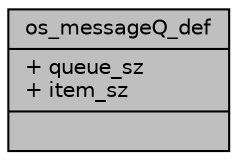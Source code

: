 digraph "os_messageQ_def"
{
  edge [fontname="Helvetica",fontsize="10",labelfontname="Helvetica",labelfontsize="10"];
  node [fontname="Helvetica",fontsize="10",shape=record];
  Node1 [label="{os_messageQ_def\n|+ queue_sz\l+ item_sz\l|}",height=0.2,width=0.4,color="black", fillcolor="grey75", style="filled", fontcolor="black"];
}
